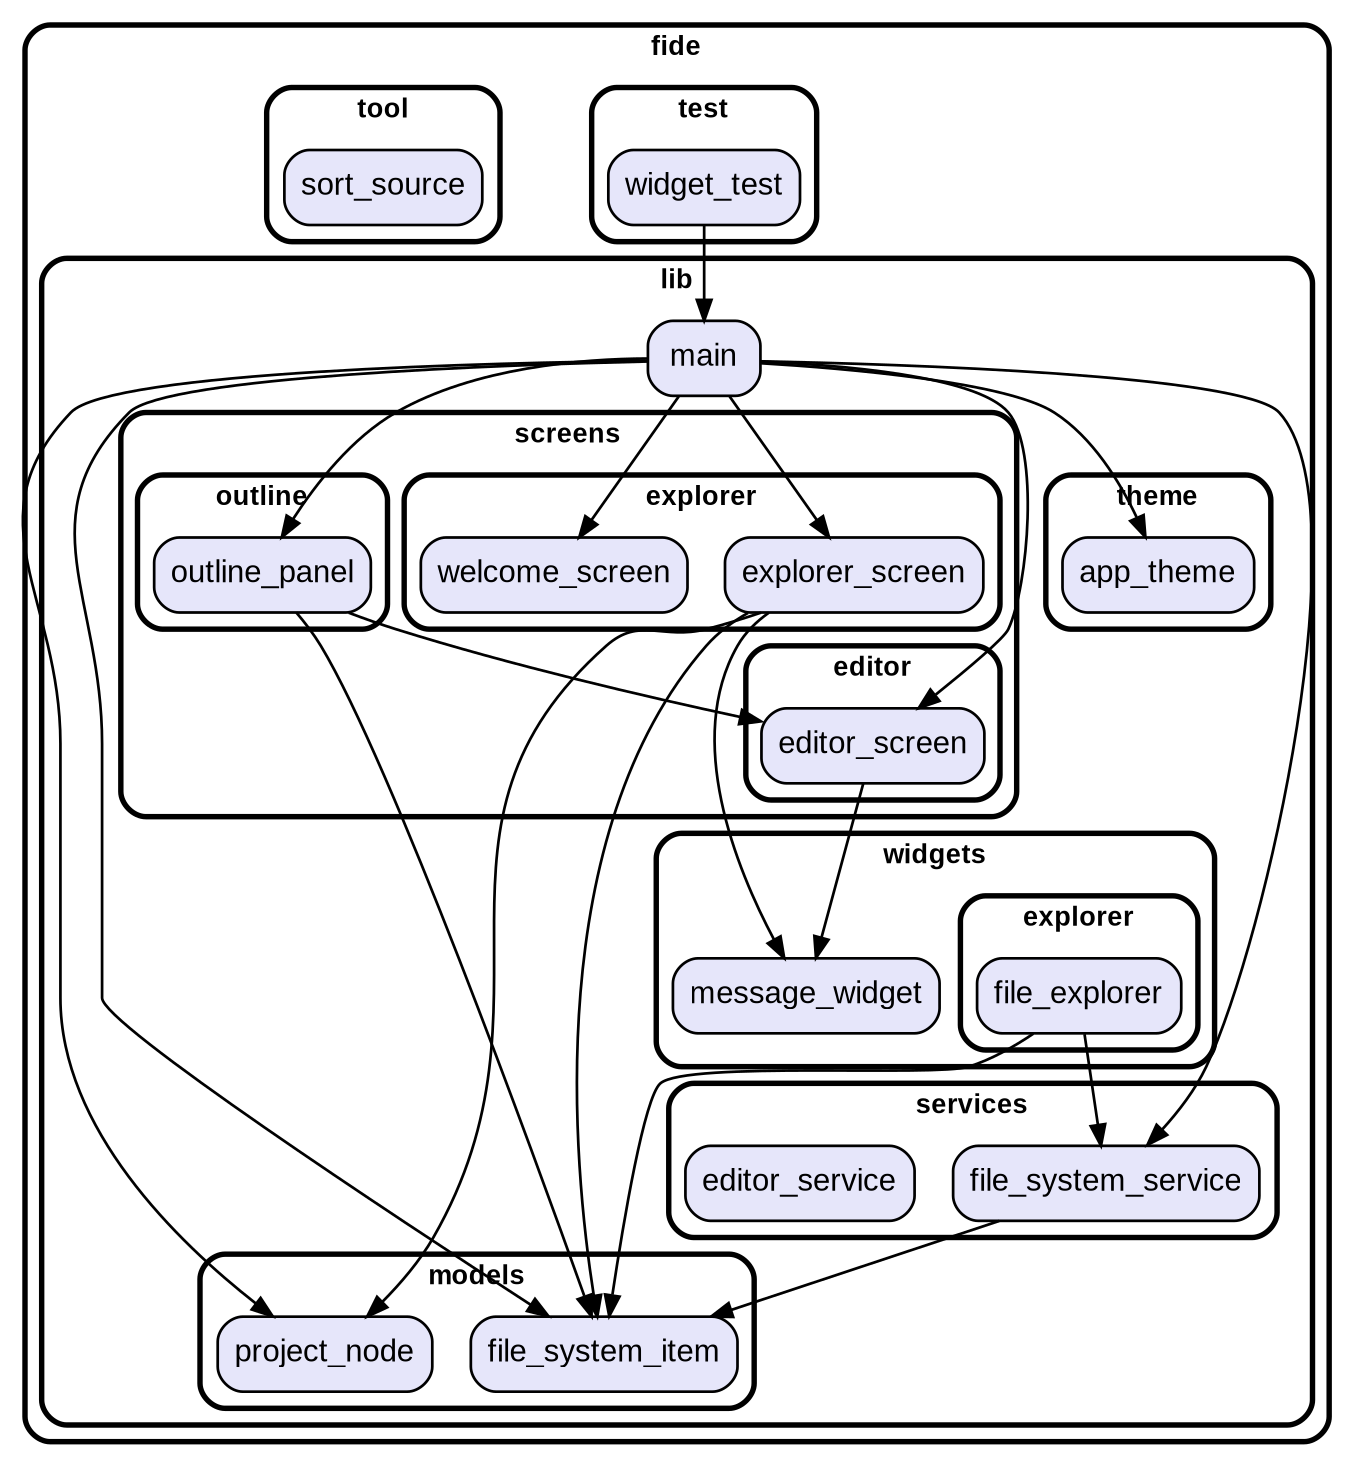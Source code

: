 digraph "" {
  graph [style=rounded fontname="Arial Black" fontsize=13 penwidth=2.6];
  node [shape=rect style="filled,rounded" fontname=Arial fontsize=15 fillcolor=Lavender penwidth=1.3];
  edge [penwidth=1.3];
  "/test/widget_test.dart" [label="widget_test"];
  "/lib/models/project_node.dart" [label="project_node"];
  "/lib/models/file_system_item.dart" [label="file_system_item"];
  "/lib/screens/explorer/explorer_screen.dart" [label="explorer_screen"];
  "/lib/screens/explorer/welcome_screen.dart" [label="welcome_screen"];
  "/lib/screens/outline/outline_panel.dart" [label="outline_panel"];
  "/lib/screens/editor/editor_screen.dart" [label="editor_screen"];
  "/lib/main.dart" [label="main"];
  "/lib/theme/app_theme.dart" [label="app_theme"];
  "/lib/services/file_system_service.dart" [label="file_system_service"];
  "/lib/services/editor_service.dart" [label="editor_service"];
  "/lib/widgets/explorer/file_explorer.dart" [label="file_explorer"];
  "/lib/widgets/message_widget.dart" [label="message_widget"];
  "/tool/sort_source.dart" [label="sort_source"];
  subgraph "cluster~" {
    label="fide";
    subgraph "cluster~/test" {
      label="test";
      "/test/widget_test.dart";
    }
    subgraph "cluster~/lib" {
      label="lib";
      "/lib/main.dart";
      subgraph "cluster~/lib/models" {
        label="models";
        "/lib/models/project_node.dart";
        "/lib/models/file_system_item.dart";
      }
      subgraph "cluster~/lib/screens" {
        label="screens";
        subgraph "cluster~/lib/screens/explorer" {
          label="explorer";
          "/lib/screens/explorer/explorer_screen.dart";
          "/lib/screens/explorer/welcome_screen.dart";
        }
        subgraph "cluster~/lib/screens/outline" {
          label="outline";
          "/lib/screens/outline/outline_panel.dart";
        }
        subgraph "cluster~/lib/screens/editor" {
          label="editor";
          "/lib/screens/editor/editor_screen.dart";
        }
      }
      subgraph "cluster~/lib/theme" {
        label="theme";
        "/lib/theme/app_theme.dart";
      }
      subgraph "cluster~/lib/services" {
        label="services";
        "/lib/services/file_system_service.dart";
        "/lib/services/editor_service.dart";
      }
      subgraph "cluster~/lib/widgets" {
        label="widgets";
        "/lib/widgets/message_widget.dart";
        subgraph "cluster~/lib/widgets/explorer" {
          label="explorer";
          "/lib/widgets/explorer/file_explorer.dart";
        }
      }
    }
    subgraph "cluster~/tool" {
      label="tool";
      "/tool/sort_source.dart";
    }
  }
  "/test/widget_test.dart" -> "/lib/main.dart";
  "/lib/screens/explorer/explorer_screen.dart" -> "/lib/models/project_node.dart";
  "/lib/screens/explorer/explorer_screen.dart" -> "/lib/models/file_system_item.dart";
  "/lib/screens/explorer/explorer_screen.dart" -> "/lib/widgets/message_widget.dart";
  "/lib/screens/outline/outline_panel.dart" -> "/lib/models/file_system_item.dart";
  "/lib/screens/outline/outline_panel.dart" -> "/lib/screens/editor/editor_screen.dart";
  "/lib/screens/editor/editor_screen.dart" -> "/lib/widgets/message_widget.dart";
  "/lib/main.dart" -> "/lib/screens/explorer/explorer_screen.dart";
  "/lib/main.dart" -> "/lib/screens/explorer/welcome_screen.dart";
  "/lib/main.dart" -> "/lib/screens/editor/editor_screen.dart";
  "/lib/main.dart" -> "/lib/screens/outline/outline_panel.dart";
  "/lib/main.dart" -> "/lib/services/file_system_service.dart";
  "/lib/main.dart" -> "/lib/theme/app_theme.dart";
  "/lib/main.dart" -> "/lib/models/file_system_item.dart";
  "/lib/main.dart" -> "/lib/models/project_node.dart";
  "/lib/services/file_system_service.dart" -> "/lib/models/file_system_item.dart";
  "/lib/widgets/explorer/file_explorer.dart" -> "/lib/services/file_system_service.dart";
  "/lib/widgets/explorer/file_explorer.dart" -> "/lib/models/file_system_item.dart";
}
